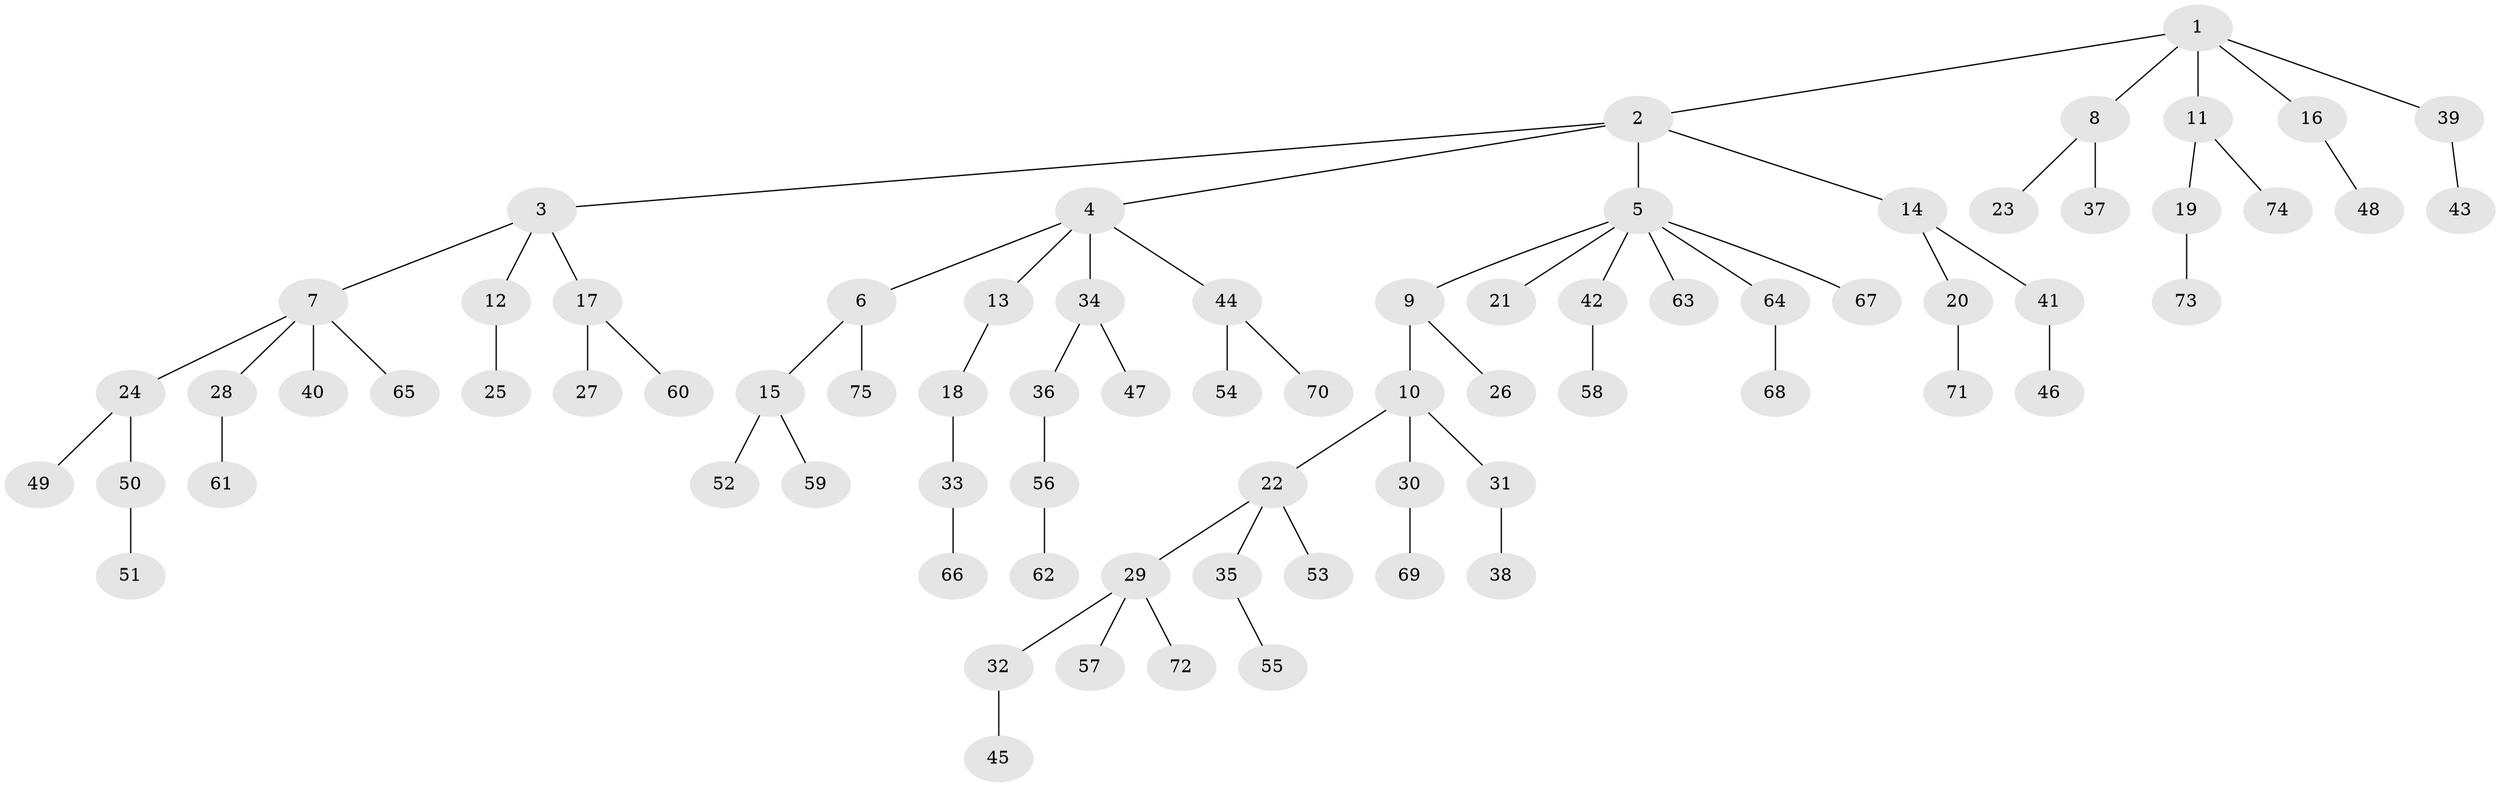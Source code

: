 // Generated by graph-tools (version 1.1) at 2025/53/03/09/25 04:53:35]
// undirected, 75 vertices, 74 edges
graph export_dot {
graph [start="1"]
  node [color=gray90,style=filled];
  1;
  2;
  3;
  4;
  5;
  6;
  7;
  8;
  9;
  10;
  11;
  12;
  13;
  14;
  15;
  16;
  17;
  18;
  19;
  20;
  21;
  22;
  23;
  24;
  25;
  26;
  27;
  28;
  29;
  30;
  31;
  32;
  33;
  34;
  35;
  36;
  37;
  38;
  39;
  40;
  41;
  42;
  43;
  44;
  45;
  46;
  47;
  48;
  49;
  50;
  51;
  52;
  53;
  54;
  55;
  56;
  57;
  58;
  59;
  60;
  61;
  62;
  63;
  64;
  65;
  66;
  67;
  68;
  69;
  70;
  71;
  72;
  73;
  74;
  75;
  1 -- 2;
  1 -- 8;
  1 -- 11;
  1 -- 16;
  1 -- 39;
  2 -- 3;
  2 -- 4;
  2 -- 5;
  2 -- 14;
  3 -- 7;
  3 -- 12;
  3 -- 17;
  4 -- 6;
  4 -- 13;
  4 -- 34;
  4 -- 44;
  5 -- 9;
  5 -- 21;
  5 -- 42;
  5 -- 63;
  5 -- 64;
  5 -- 67;
  6 -- 15;
  6 -- 75;
  7 -- 24;
  7 -- 28;
  7 -- 40;
  7 -- 65;
  8 -- 23;
  8 -- 37;
  9 -- 10;
  9 -- 26;
  10 -- 22;
  10 -- 30;
  10 -- 31;
  11 -- 19;
  11 -- 74;
  12 -- 25;
  13 -- 18;
  14 -- 20;
  14 -- 41;
  15 -- 52;
  15 -- 59;
  16 -- 48;
  17 -- 27;
  17 -- 60;
  18 -- 33;
  19 -- 73;
  20 -- 71;
  22 -- 29;
  22 -- 35;
  22 -- 53;
  24 -- 49;
  24 -- 50;
  28 -- 61;
  29 -- 32;
  29 -- 57;
  29 -- 72;
  30 -- 69;
  31 -- 38;
  32 -- 45;
  33 -- 66;
  34 -- 36;
  34 -- 47;
  35 -- 55;
  36 -- 56;
  39 -- 43;
  41 -- 46;
  42 -- 58;
  44 -- 54;
  44 -- 70;
  50 -- 51;
  56 -- 62;
  64 -- 68;
}
